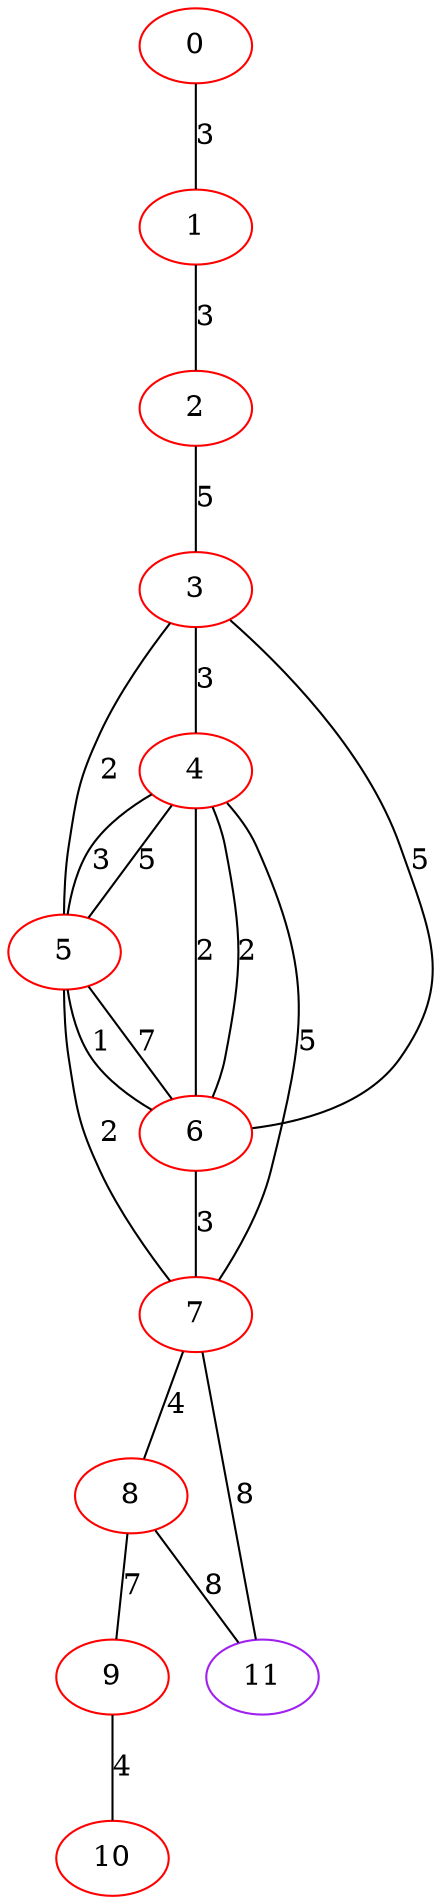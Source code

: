 graph "" {
0 [color=red, weight=1];
1 [color=red, weight=1];
2 [color=red, weight=1];
3 [color=red, weight=1];
4 [color=red, weight=1];
5 [color=red, weight=1];
6 [color=red, weight=1];
7 [color=red, weight=1];
8 [color=red, weight=1];
9 [color=red, weight=1];
10 [color=red, weight=1];
11 [color=purple, weight=4];
0 -- 1  [key=0, label=3];
1 -- 2  [key=0, label=3];
2 -- 3  [key=0, label=5];
3 -- 4  [key=0, label=3];
3 -- 5  [key=0, label=2];
3 -- 6  [key=0, label=5];
4 -- 5  [key=0, label=5];
4 -- 5  [key=1, label=3];
4 -- 6  [key=0, label=2];
4 -- 6  [key=1, label=2];
4 -- 7  [key=0, label=5];
5 -- 6  [key=0, label=7];
5 -- 6  [key=1, label=1];
5 -- 7  [key=0, label=2];
6 -- 7  [key=0, label=3];
7 -- 8  [key=0, label=4];
7 -- 11  [key=0, label=8];
8 -- 9  [key=0, label=7];
8 -- 11  [key=0, label=8];
9 -- 10  [key=0, label=4];
}
